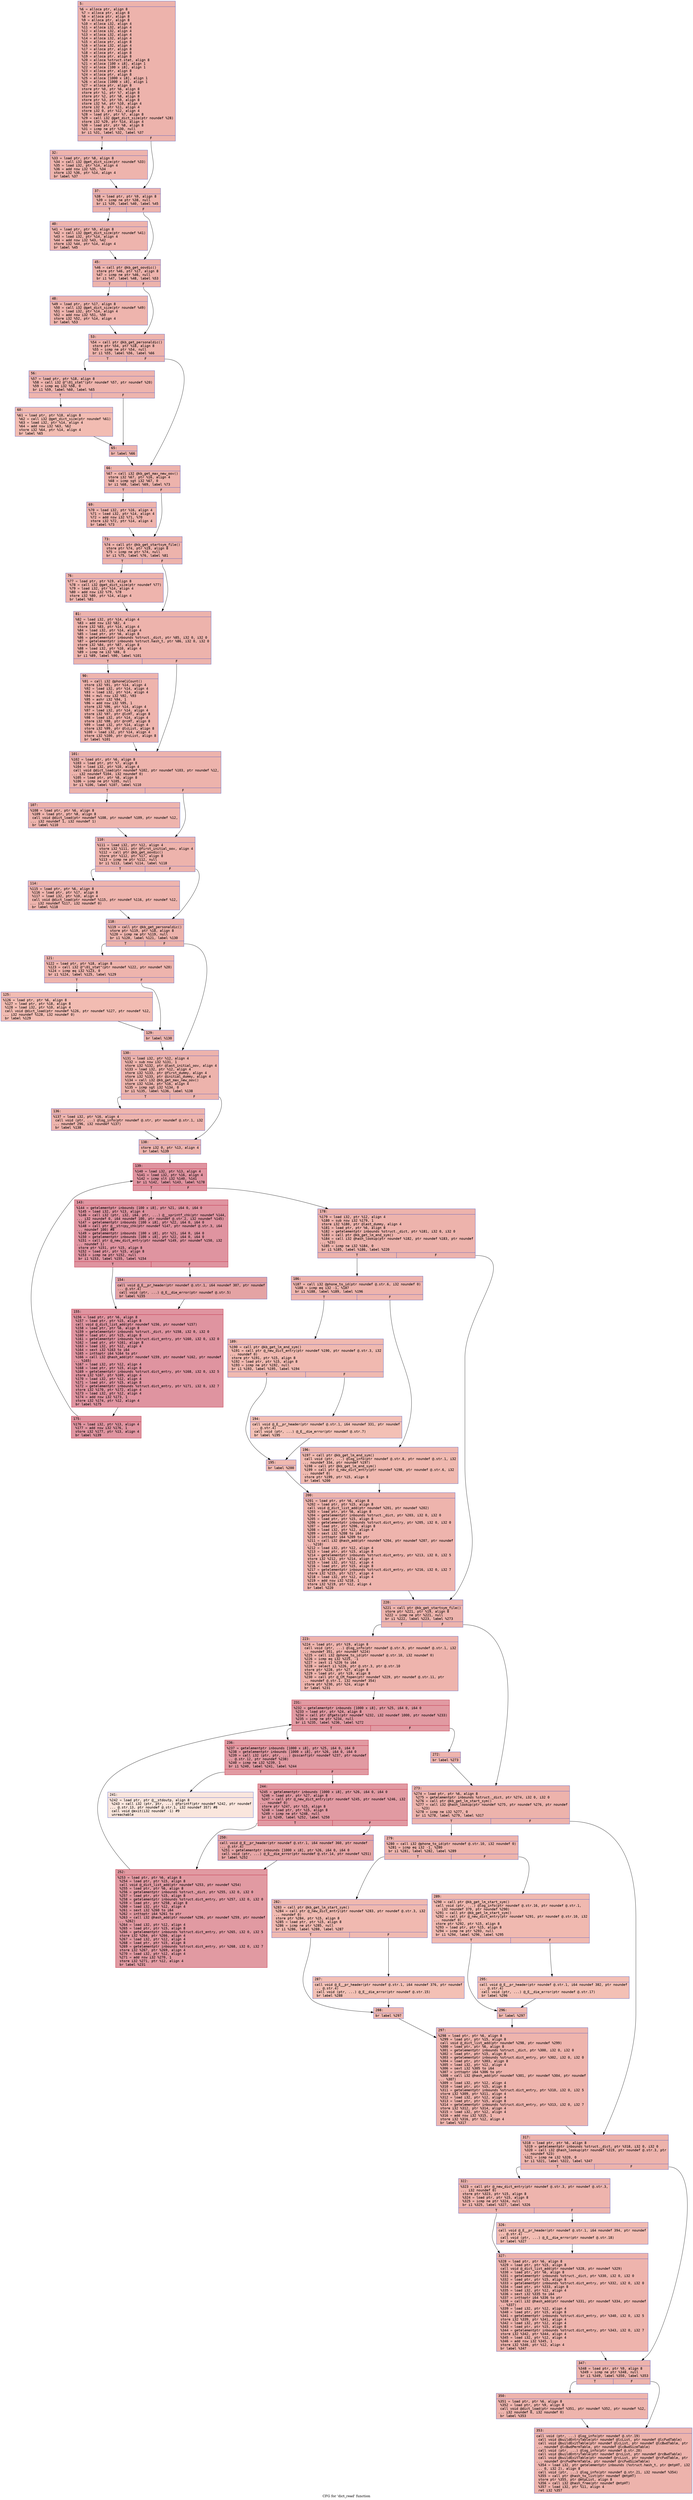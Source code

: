 digraph "CFG for 'dict_read' function" {
	label="CFG for 'dict_read' function";

	Node0x60000244a6c0 [shape=record,color="#3d50c3ff", style=filled, fillcolor="#d6524470" fontname="Courier",label="{5:\l|  %6 = alloca ptr, align 8\l  %7 = alloca ptr, align 8\l  %8 = alloca ptr, align 8\l  %9 = alloca ptr, align 8\l  %10 = alloca i32, align 4\l  %11 = alloca i32, align 4\l  %12 = alloca i32, align 4\l  %13 = alloca i32, align 4\l  %14 = alloca i32, align 4\l  %15 = alloca ptr, align 8\l  %16 = alloca i32, align 4\l  %17 = alloca ptr, align 8\l  %18 = alloca ptr, align 8\l  %19 = alloca ptr, align 8\l  %20 = alloca %struct.stat, align 8\l  %21 = alloca [100 x i8], align 1\l  %22 = alloca [100 x i8], align 1\l  %23 = alloca ptr, align 8\l  %24 = alloca ptr, align 8\l  %25 = alloca [1000 x i8], align 1\l  %26 = alloca [1000 x i8], align 1\l  %27 = alloca ptr, align 8\l  store ptr %0, ptr %6, align 8\l  store ptr %1, ptr %7, align 8\l  store ptr %2, ptr %8, align 8\l  store ptr %3, ptr %9, align 8\l  store i32 %4, ptr %10, align 4\l  store i32 0, ptr %11, align 4\l  store i32 0, ptr %12, align 4\l  %28 = load ptr, ptr %7, align 8\l  %29 = call i32 @get_dict_size(ptr noundef %28)\l  store i32 %29, ptr %14, align 4\l  %30 = load ptr, ptr %8, align 8\l  %31 = icmp ne ptr %30, null\l  br i1 %31, label %32, label %37\l|{<s0>T|<s1>F}}"];
	Node0x60000244a6c0:s0 -> Node0x60000244a710[tooltip="5 -> 32\nProbability 62.50%" ];
	Node0x60000244a6c0:s1 -> Node0x60000244a760[tooltip="5 -> 37\nProbability 37.50%" ];
	Node0x60000244a710 [shape=record,color="#3d50c3ff", style=filled, fillcolor="#d8564670" fontname="Courier",label="{32:\l|  %33 = load ptr, ptr %8, align 8\l  %34 = call i32 @get_dict_size(ptr noundef %33)\l  %35 = load i32, ptr %14, align 4\l  %36 = add nsw i32 %35, %34\l  store i32 %36, ptr %14, align 4\l  br label %37\l}"];
	Node0x60000244a710 -> Node0x60000244a760[tooltip="32 -> 37\nProbability 100.00%" ];
	Node0x60000244a760 [shape=record,color="#3d50c3ff", style=filled, fillcolor="#d6524470" fontname="Courier",label="{37:\l|  %38 = load ptr, ptr %9, align 8\l  %39 = icmp ne ptr %38, null\l  br i1 %39, label %40, label %45\l|{<s0>T|<s1>F}}"];
	Node0x60000244a760:s0 -> Node0x60000244a7b0[tooltip="37 -> 40\nProbability 62.50%" ];
	Node0x60000244a760:s1 -> Node0x60000244a800[tooltip="37 -> 45\nProbability 37.50%" ];
	Node0x60000244a7b0 [shape=record,color="#3d50c3ff", style=filled, fillcolor="#d8564670" fontname="Courier",label="{40:\l|  %41 = load ptr, ptr %9, align 8\l  %42 = call i32 @get_dict_size(ptr noundef %41)\l  %43 = load i32, ptr %14, align 4\l  %44 = add nsw i32 %43, %42\l  store i32 %44, ptr %14, align 4\l  br label %45\l}"];
	Node0x60000244a7b0 -> Node0x60000244a800[tooltip="40 -> 45\nProbability 100.00%" ];
	Node0x60000244a800 [shape=record,color="#3d50c3ff", style=filled, fillcolor="#d6524470" fontname="Courier",label="{45:\l|  %46 = call ptr @kb_get_oovdic()\l  store ptr %46, ptr %17, align 8\l  %47 = icmp ne ptr %46, null\l  br i1 %47, label %48, label %53\l|{<s0>T|<s1>F}}"];
	Node0x60000244a800:s0 -> Node0x60000244a850[tooltip="45 -> 48\nProbability 62.50%" ];
	Node0x60000244a800:s1 -> Node0x60000244a8a0[tooltip="45 -> 53\nProbability 37.50%" ];
	Node0x60000244a850 [shape=record,color="#3d50c3ff", style=filled, fillcolor="#d8564670" fontname="Courier",label="{48:\l|  %49 = load ptr, ptr %17, align 8\l  %50 = call i32 @get_dict_size(ptr noundef %49)\l  %51 = load i32, ptr %14, align 4\l  %52 = add nsw i32 %51, %50\l  store i32 %52, ptr %14, align 4\l  br label %53\l}"];
	Node0x60000244a850 -> Node0x60000244a8a0[tooltip="48 -> 53\nProbability 100.00%" ];
	Node0x60000244a8a0 [shape=record,color="#3d50c3ff", style=filled, fillcolor="#d6524470" fontname="Courier",label="{53:\l|  %54 = call ptr @kb_get_personaldic()\l  store ptr %54, ptr %18, align 8\l  %55 = icmp ne ptr %54, null\l  br i1 %55, label %56, label %66\l|{<s0>T|<s1>F}}"];
	Node0x60000244a8a0:s0 -> Node0x60000244a8f0[tooltip="53 -> 56\nProbability 62.50%" ];
	Node0x60000244a8a0:s1 -> Node0x60000244a9e0[tooltip="53 -> 66\nProbability 37.50%" ];
	Node0x60000244a8f0 [shape=record,color="#3d50c3ff", style=filled, fillcolor="#d8564670" fontname="Courier",label="{56:\l|  %57 = load ptr, ptr %18, align 8\l  %58 = call i32 @\"\\01_stat\"(ptr noundef %57, ptr noundef %20)\l  %59 = icmp eq i32 %58, 0\l  br i1 %59, label %60, label %65\l|{<s0>T|<s1>F}}"];
	Node0x60000244a8f0:s0 -> Node0x60000244a940[tooltip="56 -> 60\nProbability 37.50%" ];
	Node0x60000244a8f0:s1 -> Node0x60000244a990[tooltip="56 -> 65\nProbability 62.50%" ];
	Node0x60000244a940 [shape=record,color="#3d50c3ff", style=filled, fillcolor="#e1675170" fontname="Courier",label="{60:\l|  %61 = load ptr, ptr %18, align 8\l  %62 = call i32 @get_dict_size(ptr noundef %61)\l  %63 = load i32, ptr %14, align 4\l  %64 = add nsw i32 %63, %62\l  store i32 %64, ptr %14, align 4\l  br label %65\l}"];
	Node0x60000244a940 -> Node0x60000244a990[tooltip="60 -> 65\nProbability 100.00%" ];
	Node0x60000244a990 [shape=record,color="#3d50c3ff", style=filled, fillcolor="#d8564670" fontname="Courier",label="{65:\l|  br label %66\l}"];
	Node0x60000244a990 -> Node0x60000244a9e0[tooltip="65 -> 66\nProbability 100.00%" ];
	Node0x60000244a9e0 [shape=record,color="#3d50c3ff", style=filled, fillcolor="#d6524470" fontname="Courier",label="{66:\l|  %67 = call i32 @kb_get_max_new_oov()\l  store i32 %67, ptr %16, align 4\l  %68 = icmp sgt i32 %67, 0\l  br i1 %68, label %69, label %73\l|{<s0>T|<s1>F}}"];
	Node0x60000244a9e0:s0 -> Node0x60000244aa30[tooltip="66 -> 69\nProbability 62.50%" ];
	Node0x60000244a9e0:s1 -> Node0x60000244aa80[tooltip="66 -> 73\nProbability 37.50%" ];
	Node0x60000244aa30 [shape=record,color="#3d50c3ff", style=filled, fillcolor="#d8564670" fontname="Courier",label="{69:\l|  %70 = load i32, ptr %16, align 4\l  %71 = load i32, ptr %14, align 4\l  %72 = add nsw i32 %71, %70\l  store i32 %72, ptr %14, align 4\l  br label %73\l}"];
	Node0x60000244aa30 -> Node0x60000244aa80[tooltip="69 -> 73\nProbability 100.00%" ];
	Node0x60000244aa80 [shape=record,color="#3d50c3ff", style=filled, fillcolor="#d6524470" fontname="Courier",label="{73:\l|  %74 = call ptr @kb_get_startsym_file()\l  store ptr %74, ptr %19, align 8\l  %75 = icmp ne ptr %74, null\l  br i1 %75, label %76, label %81\l|{<s0>T|<s1>F}}"];
	Node0x60000244aa80:s0 -> Node0x60000244aad0[tooltip="73 -> 76\nProbability 62.50%" ];
	Node0x60000244aa80:s1 -> Node0x60000244ab20[tooltip="73 -> 81\nProbability 37.50%" ];
	Node0x60000244aad0 [shape=record,color="#3d50c3ff", style=filled, fillcolor="#d8564670" fontname="Courier",label="{76:\l|  %77 = load ptr, ptr %19, align 8\l  %78 = call i32 @get_dict_size(ptr noundef %77)\l  %79 = load i32, ptr %14, align 4\l  %80 = add nsw i32 %79, %78\l  store i32 %80, ptr %14, align 4\l  br label %81\l}"];
	Node0x60000244aad0 -> Node0x60000244ab20[tooltip="76 -> 81\nProbability 100.00%" ];
	Node0x60000244ab20 [shape=record,color="#3d50c3ff", style=filled, fillcolor="#d6524470" fontname="Courier",label="{81:\l|  %82 = load i32, ptr %14, align 4\l  %83 = add nsw i32 %82, 4\l  store i32 %83, ptr %14, align 4\l  %84 = load i32, ptr %14, align 4\l  %85 = load ptr, ptr %6, align 8\l  %86 = getelementptr inbounds %struct._dict, ptr %85, i32 0, i32 0\l  %87 = getelementptr inbounds %struct.hash_t, ptr %86, i32 0, i32 0\l  store i32 %84, ptr %87, align 8\l  %88 = load i32, ptr %10, align 4\l  %89 = icmp ne i32 %88, 0\l  br i1 %89, label %90, label %101\l|{<s0>T|<s1>F}}"];
	Node0x60000244ab20:s0 -> Node0x60000244ab70[tooltip="81 -> 90\nProbability 62.50%" ];
	Node0x60000244ab20:s1 -> Node0x60000244abc0[tooltip="81 -> 101\nProbability 37.50%" ];
	Node0x60000244ab70 [shape=record,color="#3d50c3ff", style=filled, fillcolor="#d8564670" fontname="Courier",label="{90:\l|  %91 = call i32 @phoneCiCount()\l  store i32 %91, ptr %14, align 4\l  %92 = load i32, ptr %14, align 4\l  %93 = load i32, ptr %14, align 4\l  %94 = mul nsw i32 %92, %93\l  %95 = ashr i32 %94, 1\l  %96 = add nsw i32 %95, 1\l  store i32 %96, ptr %14, align 4\l  %97 = load i32, ptr %14, align 4\l  store i32 %97, ptr @lcHT, align 8\l  %98 = load i32, ptr %14, align 4\l  store i32 %98, ptr @rcHT, align 8\l  %99 = load i32, ptr %14, align 4\l  store i32 %99, ptr @lcList, align 8\l  %100 = load i32, ptr %14, align 4\l  store i32 %100, ptr @rcList, align 8\l  br label %101\l}"];
	Node0x60000244ab70 -> Node0x60000244abc0[tooltip="90 -> 101\nProbability 100.00%" ];
	Node0x60000244abc0 [shape=record,color="#3d50c3ff", style=filled, fillcolor="#d6524470" fontname="Courier",label="{101:\l|  %102 = load ptr, ptr %6, align 8\l  %103 = load ptr, ptr %7, align 8\l  %104 = load i32, ptr %10, align 4\l  call void @dict_load(ptr noundef %102, ptr noundef %103, ptr noundef %12,\l... i32 noundef %104, i32 noundef 0)\l  %105 = load ptr, ptr %8, align 8\l  %106 = icmp ne ptr %105, null\l  br i1 %106, label %107, label %110\l|{<s0>T|<s1>F}}"];
	Node0x60000244abc0:s0 -> Node0x60000244ac10[tooltip="101 -> 107\nProbability 62.50%" ];
	Node0x60000244abc0:s1 -> Node0x60000244ac60[tooltip="101 -> 110\nProbability 37.50%" ];
	Node0x60000244ac10 [shape=record,color="#3d50c3ff", style=filled, fillcolor="#d8564670" fontname="Courier",label="{107:\l|  %108 = load ptr, ptr %6, align 8\l  %109 = load ptr, ptr %8, align 8\l  call void @dict_load(ptr noundef %108, ptr noundef %109, ptr noundef %12,\l... i32 noundef 1, i32 noundef 1)\l  br label %110\l}"];
	Node0x60000244ac10 -> Node0x60000244ac60[tooltip="107 -> 110\nProbability 100.00%" ];
	Node0x60000244ac60 [shape=record,color="#3d50c3ff", style=filled, fillcolor="#d6524470" fontname="Courier",label="{110:\l|  %111 = load i32, ptr %12, align 4\l  store i32 %111, ptr @first_initial_oov, align 4\l  %112 = call ptr @kb_get_oovdic()\l  store ptr %112, ptr %17, align 8\l  %113 = icmp ne ptr %112, null\l  br i1 %113, label %114, label %118\l|{<s0>T|<s1>F}}"];
	Node0x60000244ac60:s0 -> Node0x60000244acb0[tooltip="110 -> 114\nProbability 62.50%" ];
	Node0x60000244ac60:s1 -> Node0x60000244ad00[tooltip="110 -> 118\nProbability 37.50%" ];
	Node0x60000244acb0 [shape=record,color="#3d50c3ff", style=filled, fillcolor="#d8564670" fontname="Courier",label="{114:\l|  %115 = load ptr, ptr %6, align 8\l  %116 = load ptr, ptr %17, align 8\l  %117 = load i32, ptr %10, align 4\l  call void @dict_load(ptr noundef %115, ptr noundef %116, ptr noundef %12,\l... i32 noundef %117, i32 noundef 0)\l  br label %118\l}"];
	Node0x60000244acb0 -> Node0x60000244ad00[tooltip="114 -> 118\nProbability 100.00%" ];
	Node0x60000244ad00 [shape=record,color="#3d50c3ff", style=filled, fillcolor="#d6524470" fontname="Courier",label="{118:\l|  %119 = call ptr @kb_get_personaldic()\l  store ptr %119, ptr %18, align 8\l  %120 = icmp ne ptr %119, null\l  br i1 %120, label %121, label %130\l|{<s0>T|<s1>F}}"];
	Node0x60000244ad00:s0 -> Node0x60000244ad50[tooltip="118 -> 121\nProbability 62.50%" ];
	Node0x60000244ad00:s1 -> Node0x60000244ae40[tooltip="118 -> 130\nProbability 37.50%" ];
	Node0x60000244ad50 [shape=record,color="#3d50c3ff", style=filled, fillcolor="#d8564670" fontname="Courier",label="{121:\l|  %122 = load ptr, ptr %18, align 8\l  %123 = call i32 @\"\\01_stat\"(ptr noundef %122, ptr noundef %20)\l  %124 = icmp eq i32 %123, 0\l  br i1 %124, label %125, label %129\l|{<s0>T|<s1>F}}"];
	Node0x60000244ad50:s0 -> Node0x60000244ada0[tooltip="121 -> 125\nProbability 37.50%" ];
	Node0x60000244ad50:s1 -> Node0x60000244adf0[tooltip="121 -> 129\nProbability 62.50%" ];
	Node0x60000244ada0 [shape=record,color="#3d50c3ff", style=filled, fillcolor="#e1675170" fontname="Courier",label="{125:\l|  %126 = load ptr, ptr %6, align 8\l  %127 = load ptr, ptr %18, align 8\l  %128 = load i32, ptr %10, align 4\l  call void @dict_load(ptr noundef %126, ptr noundef %127, ptr noundef %12,\l... i32 noundef %128, i32 noundef 0)\l  br label %129\l}"];
	Node0x60000244ada0 -> Node0x60000244adf0[tooltip="125 -> 129\nProbability 100.00%" ];
	Node0x60000244adf0 [shape=record,color="#3d50c3ff", style=filled, fillcolor="#d8564670" fontname="Courier",label="{129:\l|  br label %130\l}"];
	Node0x60000244adf0 -> Node0x60000244ae40[tooltip="129 -> 130\nProbability 100.00%" ];
	Node0x60000244ae40 [shape=record,color="#3d50c3ff", style=filled, fillcolor="#d6524470" fontname="Courier",label="{130:\l|  %131 = load i32, ptr %12, align 4\l  %132 = sub nsw i32 %131, 1\l  store i32 %132, ptr @last_initial_oov, align 4\l  %133 = load i32, ptr %12, align 4\l  store i32 %133, ptr @first_dummy, align 4\l  store i32 %133, ptr @initial_dummy, align 4\l  %134 = call i32 @kb_get_max_new_oov()\l  store i32 %134, ptr %16, align 4\l  %135 = icmp sgt i32 %134, 0\l  br i1 %135, label %136, label %138\l|{<s0>T|<s1>F}}"];
	Node0x60000244ae40:s0 -> Node0x60000244ae90[tooltip="130 -> 136\nProbability 62.50%" ];
	Node0x60000244ae40:s1 -> Node0x60000244aee0[tooltip="130 -> 138\nProbability 37.50%" ];
	Node0x60000244ae90 [shape=record,color="#3d50c3ff", style=filled, fillcolor="#d8564670" fontname="Courier",label="{136:\l|  %137 = load i32, ptr %16, align 4\l  call void (ptr, ...) @log_info(ptr noundef @.str, ptr noundef @.str.1, i32\l... noundef 296, i32 noundef %137)\l  br label %138\l}"];
	Node0x60000244ae90 -> Node0x60000244aee0[tooltip="136 -> 138\nProbability 100.00%" ];
	Node0x60000244aee0 [shape=record,color="#3d50c3ff", style=filled, fillcolor="#d6524470" fontname="Courier",label="{138:\l|  store i32 0, ptr %13, align 4\l  br label %139\l}"];
	Node0x60000244aee0 -> Node0x60000244af30[tooltip="138 -> 139\nProbability 100.00%" ];
	Node0x60000244af30 [shape=record,color="#b70d28ff", style=filled, fillcolor="#b70d2870" fontname="Courier",label="{139:\l|  %140 = load i32, ptr %13, align 4\l  %141 = load i32, ptr %16, align 4\l  %142 = icmp slt i32 %140, %141\l  br i1 %142, label %143, label %178\l|{<s0>T|<s1>F}}"];
	Node0x60000244af30:s0 -> Node0x60000244af80[tooltip="139 -> 143\nProbability 96.88%" ];
	Node0x60000244af30:s1 -> Node0x60000244b0c0[tooltip="139 -> 178\nProbability 3.12%" ];
	Node0x60000244af80 [shape=record,color="#b70d28ff", style=filled, fillcolor="#b70d2870" fontname="Courier",label="{143:\l|  %144 = getelementptr inbounds [100 x i8], ptr %21, i64 0, i64 0\l  %145 = load i32, ptr %13, align 4\l  %146 = call i32 (ptr, i32, i64, ptr, ...) @__sprintf_chk(ptr noundef %144,\l... i32 noundef 0, i64 noundef 100, ptr noundef @.str.2, i32 noundef %145)\l  %147 = getelementptr inbounds [100 x i8], ptr %22, i64 0, i64 0\l  %148 = call ptr @__strcpy_chk(ptr noundef %147, ptr noundef @.str.3, i64\l... noundef 100) #8\l  %149 = getelementptr inbounds [100 x i8], ptr %21, i64 0, i64 0\l  %150 = getelementptr inbounds [100 x i8], ptr %22, i64 0, i64 0\l  %151 = call ptr @_new_dict_entry(ptr noundef %149, ptr noundef %150, i32\l... noundef 1)\l  store ptr %151, ptr %15, align 8\l  %152 = load ptr, ptr %15, align 8\l  %153 = icmp ne ptr %152, null\l  br i1 %153, label %155, label %154\l|{<s0>T|<s1>F}}"];
	Node0x60000244af80:s0 -> Node0x60000244b020[tooltip="143 -> 155\nProbability 62.50%" ];
	Node0x60000244af80:s1 -> Node0x60000244afd0[tooltip="143 -> 154\nProbability 37.50%" ];
	Node0x60000244afd0 [shape=record,color="#3d50c3ff", style=filled, fillcolor="#c32e3170" fontname="Courier",label="{154:\l|  call void @_E__pr_header(ptr noundef @.str.1, i64 noundef 307, ptr noundef\l... @.str.4)\l  call void (ptr, ...) @_E__die_error(ptr noundef @.str.5)\l  br label %155\l}"];
	Node0x60000244afd0 -> Node0x60000244b020[tooltip="154 -> 155\nProbability 100.00%" ];
	Node0x60000244b020 [shape=record,color="#b70d28ff", style=filled, fillcolor="#b70d2870" fontname="Courier",label="{155:\l|  %156 = load ptr, ptr %6, align 8\l  %157 = load ptr, ptr %15, align 8\l  call void @_dict_list_add(ptr noundef %156, ptr noundef %157)\l  %158 = load ptr, ptr %6, align 8\l  %159 = getelementptr inbounds %struct._dict, ptr %158, i32 0, i32 0\l  %160 = load ptr, ptr %15, align 8\l  %161 = getelementptr inbounds %struct.dict_entry, ptr %160, i32 0, i32 0\l  %162 = load ptr, ptr %161, align 8\l  %163 = load i32, ptr %12, align 4\l  %164 = sext i32 %163 to i64\l  %165 = inttoptr i64 %164 to ptr\l  %166 = call i32 @hash_add(ptr noundef %159, ptr noundef %162, ptr noundef\l... %165)\l  %167 = load i32, ptr %12, align 4\l  %168 = load ptr, ptr %15, align 8\l  %169 = getelementptr inbounds %struct.dict_entry, ptr %168, i32 0, i32 5\l  store i32 %167, ptr %169, align 4\l  %170 = load i32, ptr %12, align 4\l  %171 = load ptr, ptr %15, align 8\l  %172 = getelementptr inbounds %struct.dict_entry, ptr %171, i32 0, i32 7\l  store i32 %170, ptr %172, align 4\l  %173 = load i32, ptr %12, align 4\l  %174 = add nsw i32 %173, 1\l  store i32 %174, ptr %12, align 4\l  br label %175\l}"];
	Node0x60000244b020 -> Node0x60000244b070[tooltip="155 -> 175\nProbability 100.00%" ];
	Node0x60000244b070 [shape=record,color="#b70d28ff", style=filled, fillcolor="#b70d2870" fontname="Courier",label="{175:\l|  %176 = load i32, ptr %13, align 4\l  %177 = add nsw i32 %176, 1\l  store i32 %177, ptr %13, align 4\l  br label %139\l}"];
	Node0x60000244b070 -> Node0x60000244af30[tooltip="175 -> 139\nProbability 100.00%" ];
	Node0x60000244b0c0 [shape=record,color="#3d50c3ff", style=filled, fillcolor="#d6524470" fontname="Courier",label="{178:\l|  %179 = load i32, ptr %12, align 4\l  %180 = sub nsw i32 %179, 1\l  store i32 %180, ptr @last_dummy, align 4\l  %181 = load ptr, ptr %6, align 8\l  %182 = getelementptr inbounds %struct._dict, ptr %181, i32 0, i32 0\l  %183 = call ptr @kb_get_lm_end_sym()\l  %184 = call i32 @hash_lookup(ptr noundef %182, ptr noundef %183, ptr noundef\l... %23)\l  %185 = icmp ne i32 %184, 0\l  br i1 %185, label %186, label %220\l|{<s0>T|<s1>F}}"];
	Node0x60000244b0c0:s0 -> Node0x60000244b110[tooltip="178 -> 186\nProbability 62.50%" ];
	Node0x60000244b0c0:s1 -> Node0x60000244b2f0[tooltip="178 -> 220\nProbability 37.50%" ];
	Node0x60000244b110 [shape=record,color="#3d50c3ff", style=filled, fillcolor="#d8564670" fontname="Courier",label="{186:\l|  %187 = call i32 @phone_to_id(ptr noundef @.str.6, i32 noundef 0)\l  %188 = icmp eq i32 -1, %187\l  br i1 %188, label %189, label %196\l|{<s0>T|<s1>F}}"];
	Node0x60000244b110:s0 -> Node0x60000244b160[tooltip="186 -> 189\nProbability 50.00%" ];
	Node0x60000244b110:s1 -> Node0x60000244b250[tooltip="186 -> 196\nProbability 50.00%" ];
	Node0x60000244b160 [shape=record,color="#3d50c3ff", style=filled, fillcolor="#de614d70" fontname="Courier",label="{189:\l|  %190 = call ptr @kb_get_lm_end_sym()\l  %191 = call ptr @_new_dict_entry(ptr noundef %190, ptr noundef @.str.3, i32\l... noundef 0)\l  store ptr %191, ptr %15, align 8\l  %192 = load ptr, ptr %15, align 8\l  %193 = icmp ne ptr %192, null\l  br i1 %193, label %195, label %194\l|{<s0>T|<s1>F}}"];
	Node0x60000244b160:s0 -> Node0x60000244b200[tooltip="189 -> 195\nProbability 62.50%" ];
	Node0x60000244b160:s1 -> Node0x60000244b1b0[tooltip="189 -> 194\nProbability 37.50%" ];
	Node0x60000244b1b0 [shape=record,color="#3d50c3ff", style=filled, fillcolor="#e5705870" fontname="Courier",label="{194:\l|  call void @_E__pr_header(ptr noundef @.str.1, i64 noundef 331, ptr noundef\l... @.str.4)\l  call void (ptr, ...) @_E__die_error(ptr noundef @.str.7)\l  br label %195\l}"];
	Node0x60000244b1b0 -> Node0x60000244b200[tooltip="194 -> 195\nProbability 100.00%" ];
	Node0x60000244b200 [shape=record,color="#3d50c3ff", style=filled, fillcolor="#de614d70" fontname="Courier",label="{195:\l|  br label %200\l}"];
	Node0x60000244b200 -> Node0x60000244b2a0[tooltip="195 -> 200\nProbability 100.00%" ];
	Node0x60000244b250 [shape=record,color="#3d50c3ff", style=filled, fillcolor="#de614d70" fontname="Courier",label="{196:\l|  %197 = call ptr @kb_get_lm_end_sym()\l  call void (ptr, ...) @log_info(ptr noundef @.str.8, ptr noundef @.str.1, i32\l... noundef 334, ptr noundef %197)\l  %198 = call ptr @kb_get_lm_end_sym()\l  %199 = call ptr @_new_dict_entry(ptr noundef %198, ptr noundef @.str.6, i32\l... noundef 0)\l  store ptr %199, ptr %15, align 8\l  br label %200\l}"];
	Node0x60000244b250 -> Node0x60000244b2a0[tooltip="196 -> 200\nProbability 100.00%" ];
	Node0x60000244b2a0 [shape=record,color="#3d50c3ff", style=filled, fillcolor="#d8564670" fontname="Courier",label="{200:\l|  %201 = load ptr, ptr %6, align 8\l  %202 = load ptr, ptr %15, align 8\l  call void @_dict_list_add(ptr noundef %201, ptr noundef %202)\l  %203 = load ptr, ptr %6, align 8\l  %204 = getelementptr inbounds %struct._dict, ptr %203, i32 0, i32 0\l  %205 = load ptr, ptr %15, align 8\l  %206 = getelementptr inbounds %struct.dict_entry, ptr %205, i32 0, i32 0\l  %207 = load ptr, ptr %206, align 8\l  %208 = load i32, ptr %12, align 4\l  %209 = sext i32 %208 to i64\l  %210 = inttoptr i64 %209 to ptr\l  %211 = call i32 @hash_add(ptr noundef %204, ptr noundef %207, ptr noundef\l... %210)\l  %212 = load i32, ptr %12, align 4\l  %213 = load ptr, ptr %15, align 8\l  %214 = getelementptr inbounds %struct.dict_entry, ptr %213, i32 0, i32 5\l  store i32 %212, ptr %214, align 4\l  %215 = load i32, ptr %12, align 4\l  %216 = load ptr, ptr %15, align 8\l  %217 = getelementptr inbounds %struct.dict_entry, ptr %216, i32 0, i32 7\l  store i32 %215, ptr %217, align 4\l  %218 = load i32, ptr %12, align 4\l  %219 = add nsw i32 %218, 1\l  store i32 %219, ptr %12, align 4\l  br label %220\l}"];
	Node0x60000244b2a0 -> Node0x60000244b2f0[tooltip="200 -> 220\nProbability 100.00%" ];
	Node0x60000244b2f0 [shape=record,color="#3d50c3ff", style=filled, fillcolor="#d6524470" fontname="Courier",label="{220:\l|  %221 = call ptr @kb_get_startsym_file()\l  store ptr %221, ptr %19, align 8\l  %222 = icmp ne ptr %221, null\l  br i1 %222, label %223, label %273\l|{<s0>T|<s1>F}}"];
	Node0x60000244b2f0:s0 -> Node0x60000244b340[tooltip="220 -> 223\nProbability 62.50%" ];
	Node0x60000244b2f0:s1 -> Node0x60000244b5c0[tooltip="220 -> 273\nProbability 37.50%" ];
	Node0x60000244b340 [shape=record,color="#3d50c3ff", style=filled, fillcolor="#d8564670" fontname="Courier",label="{223:\l|  %224 = load ptr, ptr %19, align 8\l  call void (ptr, ...) @log_info(ptr noundef @.str.9, ptr noundef @.str.1, i32\l... noundef 351, ptr noundef %224)\l  %225 = call i32 @phone_to_id(ptr noundef @.str.10, i32 noundef 0)\l  %226 = icmp eq i32 %225, -1\l  %227 = zext i1 %226 to i64\l  %228 = select i1 %226, ptr @.str.3, ptr @.str.10\l  store ptr %228, ptr %27, align 8\l  %229 = load ptr, ptr %19, align 8\l  %230 = call ptr @_CM_fopen(ptr noundef %229, ptr noundef @.str.11, ptr\l... noundef @.str.1, i32 noundef 354)\l  store ptr %230, ptr %24, align 8\l  br label %231\l}"];
	Node0x60000244b340 -> Node0x60000244b390[tooltip="223 -> 231\nProbability 100.00%" ];
	Node0x60000244b390 [shape=record,color="#b70d28ff", style=filled, fillcolor="#bb1b2c70" fontname="Courier",label="{231:\l|  %232 = getelementptr inbounds [1000 x i8], ptr %25, i64 0, i64 0\l  %233 = load ptr, ptr %24, align 8\l  %234 = call ptr @fgets(ptr noundef %232, i32 noundef 1000, ptr noundef %233)\l  %235 = icmp ne ptr %234, null\l  br i1 %235, label %236, label %272\l|{<s0>T|<s1>F}}"];
	Node0x60000244b390:s0 -> Node0x60000244b3e0[tooltip="231 -> 236\nProbability 96.88%" ];
	Node0x60000244b390:s1 -> Node0x60000244b570[tooltip="231 -> 272\nProbability 3.12%" ];
	Node0x60000244b3e0 [shape=record,color="#b70d28ff", style=filled, fillcolor="#bb1b2c70" fontname="Courier",label="{236:\l|  %237 = getelementptr inbounds [1000 x i8], ptr %25, i64 0, i64 0\l  %238 = getelementptr inbounds [1000 x i8], ptr %26, i64 0, i64 0\l  %239 = call i32 (ptr, ptr, ...) @sscanf(ptr noundef %237, ptr noundef\l... @.str.12, ptr noundef %238)\l  %240 = icmp ne i32 %239, 1\l  br i1 %240, label %241, label %244\l|{<s0>T|<s1>F}}"];
	Node0x60000244b3e0:s0 -> Node0x60000244b430[tooltip="236 -> 241\nProbability 0.00%" ];
	Node0x60000244b3e0:s1 -> Node0x60000244b480[tooltip="236 -> 244\nProbability 100.00%" ];
	Node0x60000244b430 [shape=record,color="#3d50c3ff", style=filled, fillcolor="#f3c7b170" fontname="Courier",label="{241:\l|  %242 = load ptr, ptr @__stdoutp, align 8\l  %243 = call i32 (ptr, ptr, ...) @fprintf(ptr noundef %242, ptr noundef\l... @.str.13, ptr noundef @.str.1, i32 noundef 357) #8\l  call void @exit(i32 noundef -1) #9\l  unreachable\l}"];
	Node0x60000244b480 [shape=record,color="#b70d28ff", style=filled, fillcolor="#bb1b2c70" fontname="Courier",label="{244:\l|  %245 = getelementptr inbounds [1000 x i8], ptr %26, i64 0, i64 0\l  %246 = load ptr, ptr %27, align 8\l  %247 = call ptr @_new_dict_entry(ptr noundef %245, ptr noundef %246, i32\l... noundef 0)\l  store ptr %247, ptr %15, align 8\l  %248 = load ptr, ptr %15, align 8\l  %249 = icmp ne ptr %248, null\l  br i1 %249, label %252, label %250\l|{<s0>T|<s1>F}}"];
	Node0x60000244b480:s0 -> Node0x60000244b520[tooltip="244 -> 252\nProbability 62.50%" ];
	Node0x60000244b480:s1 -> Node0x60000244b4d0[tooltip="244 -> 250\nProbability 37.50%" ];
	Node0x60000244b4d0 [shape=record,color="#3d50c3ff", style=filled, fillcolor="#c5333470" fontname="Courier",label="{250:\l|  call void @_E__pr_header(ptr noundef @.str.1, i64 noundef 360, ptr noundef\l... @.str.4)\l  %251 = getelementptr inbounds [1000 x i8], ptr %26, i64 0, i64 0\l  call void (ptr, ...) @_E__die_error(ptr noundef @.str.14, ptr noundef %251)\l  br label %252\l}"];
	Node0x60000244b4d0 -> Node0x60000244b520[tooltip="250 -> 252\nProbability 100.00%" ];
	Node0x60000244b520 [shape=record,color="#b70d28ff", style=filled, fillcolor="#bb1b2c70" fontname="Courier",label="{252:\l|  %253 = load ptr, ptr %6, align 8\l  %254 = load ptr, ptr %15, align 8\l  call void @_dict_list_add(ptr noundef %253, ptr noundef %254)\l  %255 = load ptr, ptr %6, align 8\l  %256 = getelementptr inbounds %struct._dict, ptr %255, i32 0, i32 0\l  %257 = load ptr, ptr %15, align 8\l  %258 = getelementptr inbounds %struct.dict_entry, ptr %257, i32 0, i32 0\l  %259 = load ptr, ptr %258, align 8\l  %260 = load i32, ptr %12, align 4\l  %261 = sext i32 %260 to i64\l  %262 = inttoptr i64 %261 to ptr\l  %263 = call i32 @hash_add(ptr noundef %256, ptr noundef %259, ptr noundef\l... %262)\l  %264 = load i32, ptr %12, align 4\l  %265 = load ptr, ptr %15, align 8\l  %266 = getelementptr inbounds %struct.dict_entry, ptr %265, i32 0, i32 5\l  store i32 %264, ptr %266, align 4\l  %267 = load i32, ptr %12, align 4\l  %268 = load ptr, ptr %15, align 8\l  %269 = getelementptr inbounds %struct.dict_entry, ptr %268, i32 0, i32 7\l  store i32 %267, ptr %269, align 4\l  %270 = load i32, ptr %12, align 4\l  %271 = add nsw i32 %270, 1\l  store i32 %271, ptr %12, align 4\l  br label %231\l}"];
	Node0x60000244b520 -> Node0x60000244b390[tooltip="252 -> 231\nProbability 100.00%" ];
	Node0x60000244b570 [shape=record,color="#3d50c3ff", style=filled, fillcolor="#d8564670" fontname="Courier",label="{272:\l|  br label %273\l}"];
	Node0x60000244b570 -> Node0x60000244b5c0[tooltip="272 -> 273\nProbability 100.00%" ];
	Node0x60000244b5c0 [shape=record,color="#3d50c3ff", style=filled, fillcolor="#d6524470" fontname="Courier",label="{273:\l|  %274 = load ptr, ptr %6, align 8\l  %275 = getelementptr inbounds %struct._dict, ptr %274, i32 0, i32 0\l  %276 = call ptr @kb_get_lm_start_sym()\l  %277 = call i32 @hash_lookup(ptr noundef %275, ptr noundef %276, ptr noundef\l... %23)\l  %278 = icmp ne i32 %277, 0\l  br i1 %278, label %279, label %317\l|{<s0>T|<s1>F}}"];
	Node0x60000244b5c0:s0 -> Node0x60000244b610[tooltip="273 -> 279\nProbability 62.50%" ];
	Node0x60000244b5c0:s1 -> Node0x60000244b890[tooltip="273 -> 317\nProbability 37.50%" ];
	Node0x60000244b610 [shape=record,color="#3d50c3ff", style=filled, fillcolor="#d8564670" fontname="Courier",label="{279:\l|  %280 = call i32 @phone_to_id(ptr noundef @.str.10, i32 noundef 0)\l  %281 = icmp eq i32 -1, %280\l  br i1 %281, label %282, label %289\l|{<s0>T|<s1>F}}"];
	Node0x60000244b610:s0 -> Node0x60000244b660[tooltip="279 -> 282\nProbability 50.00%" ];
	Node0x60000244b610:s1 -> Node0x60000244b750[tooltip="279 -> 289\nProbability 50.00%" ];
	Node0x60000244b660 [shape=record,color="#3d50c3ff", style=filled, fillcolor="#de614d70" fontname="Courier",label="{282:\l|  %283 = call ptr @kb_get_lm_start_sym()\l  %284 = call ptr @_new_dict_entry(ptr noundef %283, ptr noundef @.str.3, i32\l... noundef 0)\l  store ptr %284, ptr %15, align 8\l  %285 = load ptr, ptr %15, align 8\l  %286 = icmp ne ptr %285, null\l  br i1 %286, label %288, label %287\l|{<s0>T|<s1>F}}"];
	Node0x60000244b660:s0 -> Node0x60000244b700[tooltip="282 -> 288\nProbability 62.50%" ];
	Node0x60000244b660:s1 -> Node0x60000244b6b0[tooltip="282 -> 287\nProbability 37.50%" ];
	Node0x60000244b6b0 [shape=record,color="#3d50c3ff", style=filled, fillcolor="#e5705870" fontname="Courier",label="{287:\l|  call void @_E__pr_header(ptr noundef @.str.1, i64 noundef 376, ptr noundef\l... @.str.4)\l  call void (ptr, ...) @_E__die_error(ptr noundef @.str.15)\l  br label %288\l}"];
	Node0x60000244b6b0 -> Node0x60000244b700[tooltip="287 -> 288\nProbability 100.00%" ];
	Node0x60000244b700 [shape=record,color="#3d50c3ff", style=filled, fillcolor="#de614d70" fontname="Courier",label="{288:\l|  br label %297\l}"];
	Node0x60000244b700 -> Node0x60000244b840[tooltip="288 -> 297\nProbability 100.00%" ];
	Node0x60000244b750 [shape=record,color="#3d50c3ff", style=filled, fillcolor="#de614d70" fontname="Courier",label="{289:\l|  %290 = call ptr @kb_get_lm_start_sym()\l  call void (ptr, ...) @log_info(ptr noundef @.str.16, ptr noundef @.str.1,\l... i32 noundef 379, ptr noundef %290)\l  %291 = call ptr @kb_get_lm_start_sym()\l  %292 = call ptr @_new_dict_entry(ptr noundef %291, ptr noundef @.str.10, i32\l... noundef 0)\l  store ptr %292, ptr %15, align 8\l  %293 = load ptr, ptr %15, align 8\l  %294 = icmp ne ptr %293, null\l  br i1 %294, label %296, label %295\l|{<s0>T|<s1>F}}"];
	Node0x60000244b750:s0 -> Node0x60000244b7f0[tooltip="289 -> 296\nProbability 62.50%" ];
	Node0x60000244b750:s1 -> Node0x60000244b7a0[tooltip="289 -> 295\nProbability 37.50%" ];
	Node0x60000244b7a0 [shape=record,color="#3d50c3ff", style=filled, fillcolor="#e5705870" fontname="Courier",label="{295:\l|  call void @_E__pr_header(ptr noundef @.str.1, i64 noundef 382, ptr noundef\l... @.str.4)\l  call void (ptr, ...) @_E__die_error(ptr noundef @.str.17)\l  br label %296\l}"];
	Node0x60000244b7a0 -> Node0x60000244b7f0[tooltip="295 -> 296\nProbability 100.00%" ];
	Node0x60000244b7f0 [shape=record,color="#3d50c3ff", style=filled, fillcolor="#de614d70" fontname="Courier",label="{296:\l|  br label %297\l}"];
	Node0x60000244b7f0 -> Node0x60000244b840[tooltip="296 -> 297\nProbability 100.00%" ];
	Node0x60000244b840 [shape=record,color="#3d50c3ff", style=filled, fillcolor="#d8564670" fontname="Courier",label="{297:\l|  %298 = load ptr, ptr %6, align 8\l  %299 = load ptr, ptr %15, align 8\l  call void @_dict_list_add(ptr noundef %298, ptr noundef %299)\l  %300 = load ptr, ptr %6, align 8\l  %301 = getelementptr inbounds %struct._dict, ptr %300, i32 0, i32 0\l  %302 = load ptr, ptr %15, align 8\l  %303 = getelementptr inbounds %struct.dict_entry, ptr %302, i32 0, i32 0\l  %304 = load ptr, ptr %303, align 8\l  %305 = load i32, ptr %12, align 4\l  %306 = sext i32 %305 to i64\l  %307 = inttoptr i64 %306 to ptr\l  %308 = call i32 @hash_add(ptr noundef %301, ptr noundef %304, ptr noundef\l... %307)\l  %309 = load i32, ptr %12, align 4\l  %310 = load ptr, ptr %15, align 8\l  %311 = getelementptr inbounds %struct.dict_entry, ptr %310, i32 0, i32 5\l  store i32 %309, ptr %311, align 4\l  %312 = load i32, ptr %12, align 4\l  %313 = load ptr, ptr %15, align 8\l  %314 = getelementptr inbounds %struct.dict_entry, ptr %313, i32 0, i32 7\l  store i32 %312, ptr %314, align 4\l  %315 = load i32, ptr %12, align 4\l  %316 = add nsw i32 %315, 1\l  store i32 %316, ptr %12, align 4\l  br label %317\l}"];
	Node0x60000244b840 -> Node0x60000244b890[tooltip="297 -> 317\nProbability 100.00%" ];
	Node0x60000244b890 [shape=record,color="#3d50c3ff", style=filled, fillcolor="#d6524470" fontname="Courier",label="{317:\l|  %318 = load ptr, ptr %6, align 8\l  %319 = getelementptr inbounds %struct._dict, ptr %318, i32 0, i32 0\l  %320 = call i32 @hash_lookup(ptr noundef %319, ptr noundef @.str.3, ptr\l... noundef %23)\l  %321 = icmp ne i32 %320, 0\l  br i1 %321, label %322, label %347\l|{<s0>T|<s1>F}}"];
	Node0x60000244b890:s0 -> Node0x60000244b8e0[tooltip="317 -> 322\nProbability 62.50%" ];
	Node0x60000244b890:s1 -> Node0x60000244b9d0[tooltip="317 -> 347\nProbability 37.50%" ];
	Node0x60000244b8e0 [shape=record,color="#3d50c3ff", style=filled, fillcolor="#d8564670" fontname="Courier",label="{322:\l|  %323 = call ptr @_new_dict_entry(ptr noundef @.str.3, ptr noundef @.str.3,\l... i32 noundef 0)\l  store ptr %323, ptr %15, align 8\l  %324 = load ptr, ptr %15, align 8\l  %325 = icmp ne ptr %324, null\l  br i1 %325, label %327, label %326\l|{<s0>T|<s1>F}}"];
	Node0x60000244b8e0:s0 -> Node0x60000244b980[tooltip="322 -> 327\nProbability 62.50%" ];
	Node0x60000244b8e0:s1 -> Node0x60000244b930[tooltip="322 -> 326\nProbability 37.50%" ];
	Node0x60000244b930 [shape=record,color="#3d50c3ff", style=filled, fillcolor="#e1675170" fontname="Courier",label="{326:\l|  call void @_E__pr_header(ptr noundef @.str.1, i64 noundef 394, ptr noundef\l... @.str.4)\l  call void (ptr, ...) @_E__die_error(ptr noundef @.str.18)\l  br label %327\l}"];
	Node0x60000244b930 -> Node0x60000244b980[tooltip="326 -> 327\nProbability 100.00%" ];
	Node0x60000244b980 [shape=record,color="#3d50c3ff", style=filled, fillcolor="#d8564670" fontname="Courier",label="{327:\l|  %328 = load ptr, ptr %6, align 8\l  %329 = load ptr, ptr %15, align 8\l  call void @_dict_list_add(ptr noundef %328, ptr noundef %329)\l  %330 = load ptr, ptr %6, align 8\l  %331 = getelementptr inbounds %struct._dict, ptr %330, i32 0, i32 0\l  %332 = load ptr, ptr %15, align 8\l  %333 = getelementptr inbounds %struct.dict_entry, ptr %332, i32 0, i32 0\l  %334 = load ptr, ptr %333, align 8\l  %335 = load i32, ptr %12, align 4\l  %336 = sext i32 %335 to i64\l  %337 = inttoptr i64 %336 to ptr\l  %338 = call i32 @hash_add(ptr noundef %331, ptr noundef %334, ptr noundef\l... %337)\l  %339 = load i32, ptr %12, align 4\l  %340 = load ptr, ptr %15, align 8\l  %341 = getelementptr inbounds %struct.dict_entry, ptr %340, i32 0, i32 5\l  store i32 %339, ptr %341, align 4\l  %342 = load i32, ptr %12, align 4\l  %343 = load ptr, ptr %15, align 8\l  %344 = getelementptr inbounds %struct.dict_entry, ptr %343, i32 0, i32 7\l  store i32 %342, ptr %344, align 4\l  %345 = load i32, ptr %12, align 4\l  %346 = add nsw i32 %345, 1\l  store i32 %346, ptr %12, align 4\l  br label %347\l}"];
	Node0x60000244b980 -> Node0x60000244b9d0[tooltip="327 -> 347\nProbability 100.00%" ];
	Node0x60000244b9d0 [shape=record,color="#3d50c3ff", style=filled, fillcolor="#d6524470" fontname="Courier",label="{347:\l|  %348 = load ptr, ptr %9, align 8\l  %349 = icmp ne ptr %348, null\l  br i1 %349, label %350, label %353\l|{<s0>T|<s1>F}}"];
	Node0x60000244b9d0:s0 -> Node0x60000244ba20[tooltip="347 -> 350\nProbability 62.50%" ];
	Node0x60000244b9d0:s1 -> Node0x60000244ba70[tooltip="347 -> 353\nProbability 37.50%" ];
	Node0x60000244ba20 [shape=record,color="#3d50c3ff", style=filled, fillcolor="#d8564670" fontname="Courier",label="{350:\l|  %351 = load ptr, ptr %6, align 8\l  %352 = load ptr, ptr %9, align 8\l  call void @dict_load(ptr noundef %351, ptr noundef %352, ptr noundef %12,\l... i32 noundef 0, i32 noundef 0)\l  br label %353\l}"];
	Node0x60000244ba20 -> Node0x60000244ba70[tooltip="350 -> 353\nProbability 100.00%" ];
	Node0x60000244ba70 [shape=record,color="#3d50c3ff", style=filled, fillcolor="#d6524470" fontname="Courier",label="{353:\l|  call void (ptr, ...) @log_info(ptr noundef @.str.19)\l  call void @buildEntryTable(ptr noundef @lcList, ptr noundef @lcFwdTable)\l  call void @buildExitTable(ptr noundef @lcList, ptr noundef @lcBwdTable, ptr\l... noundef @lcBwdPermTable, ptr noundef @lcBwdSizeTable)\l  call void (ptr, ...) @log_info(ptr noundef @.str.20)\l  call void @buildEntryTable(ptr noundef @rcList, ptr noundef @rcBwdTable)\l  call void @buildExitTable(ptr noundef @rcList, ptr noundef @rcFwdTable, ptr\l... noundef @rcFwdPermTable, ptr noundef @rcFwdSizeTable)\l  %354 = load i32, ptr getelementptr inbounds (%struct.hash_t, ptr @mtpHT, i32\l... 0, i32 2), align 8\l  call void (ptr, ...) @log_info(ptr noundef @.str.21, i32 noundef %354)\l  %355 = call ptr @hash_to_list(ptr noundef @mtpHT)\l  store ptr %355, ptr @mtpList, align 8\l  %356 = call i32 @hash_free(ptr noundef @mtpHT)\l  %357 = load i32, ptr %11, align 4\l  ret i32 %357\l}"];
}
